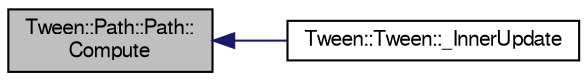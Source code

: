 digraph "Tween::Path::Path::Compute"
{
  bgcolor="transparent";
  edge [fontname="FreeSans",fontsize="10",labelfontname="FreeSans",labelfontsize="10"];
  node [fontname="FreeSans",fontsize="10",shape=record];
  rankdir="LR";
  Node1 [label="Tween::Path::Path::\lCompute",height=0.2,width=0.4,color="black", fillcolor="grey75", style="filled" fontcolor="black"];
  Node1 -> Node2 [dir="back",color="midnightblue",fontsize="10",style="solid",fontname="FreeSans"];
  Node2 [label="Tween::Tween::_InnerUpdate",height=0.2,width=0.4,color="black",URL="$d8/dca/classTween_1_1Tween.html#a1420f65ab94f4976d35cb9edcac804a2"];
}
